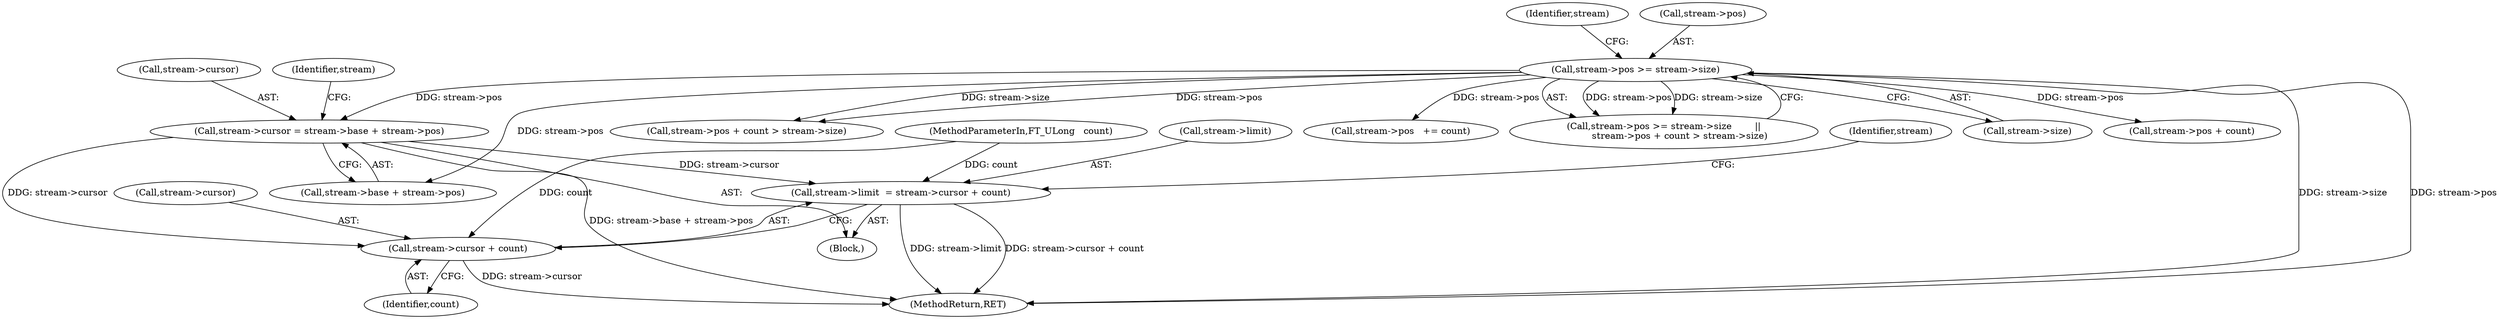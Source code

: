 digraph "0_savannah_45a3c76b547511fa9d97aca34b150a0663257375@integer" {
"1000255" [label="(Call,stream->cursor = stream->base + stream->pos)"];
"1000222" [label="(Call,stream->pos >= stream->size)"];
"1000266" [label="(Call,stream->limit  = stream->cursor + count)"];
"1000270" [label="(Call,stream->cursor + count)"];
"1000109" [label="(MethodParameterIn,FT_ULong   count)"];
"1000283" [label="(MethodReturn,RET)"];
"1000268" [label="(Identifier,stream)"];
"1000219" [label="(Block,)"];
"1000277" [label="(Identifier,stream)"];
"1000229" [label="(Call,stream->pos + count > stream->size)"];
"1000232" [label="(Identifier,stream)"];
"1000223" [label="(Call,stream->pos)"];
"1000266" [label="(Call,stream->limit  = stream->cursor + count)"];
"1000275" [label="(Call,stream->pos   += count)"];
"1000270" [label="(Call,stream->cursor + count)"];
"1000255" [label="(Call,stream->cursor = stream->base + stream->pos)"];
"1000221" [label="(Call,stream->pos >= stream->size        ||\n           stream->pos + count > stream->size)"];
"1000267" [label="(Call,stream->limit)"];
"1000222" [label="(Call,stream->pos >= stream->size)"];
"1000256" [label="(Call,stream->cursor)"];
"1000271" [label="(Call,stream->cursor)"];
"1000259" [label="(Call,stream->base + stream->pos)"];
"1000226" [label="(Call,stream->size)"];
"1000230" [label="(Call,stream->pos + count)"];
"1000274" [label="(Identifier,count)"];
"1000255" -> "1000219"  [label="AST: "];
"1000255" -> "1000259"  [label="CFG: "];
"1000256" -> "1000255"  [label="AST: "];
"1000259" -> "1000255"  [label="AST: "];
"1000268" -> "1000255"  [label="CFG: "];
"1000255" -> "1000283"  [label="DDG: stream->base + stream->pos"];
"1000222" -> "1000255"  [label="DDG: stream->pos"];
"1000255" -> "1000266"  [label="DDG: stream->cursor"];
"1000255" -> "1000270"  [label="DDG: stream->cursor"];
"1000222" -> "1000221"  [label="AST: "];
"1000222" -> "1000226"  [label="CFG: "];
"1000223" -> "1000222"  [label="AST: "];
"1000226" -> "1000222"  [label="AST: "];
"1000232" -> "1000222"  [label="CFG: "];
"1000221" -> "1000222"  [label="CFG: "];
"1000222" -> "1000283"  [label="DDG: stream->size"];
"1000222" -> "1000283"  [label="DDG: stream->pos"];
"1000222" -> "1000221"  [label="DDG: stream->pos"];
"1000222" -> "1000221"  [label="DDG: stream->size"];
"1000222" -> "1000229"  [label="DDG: stream->pos"];
"1000222" -> "1000229"  [label="DDG: stream->size"];
"1000222" -> "1000230"  [label="DDG: stream->pos"];
"1000222" -> "1000259"  [label="DDG: stream->pos"];
"1000222" -> "1000275"  [label="DDG: stream->pos"];
"1000266" -> "1000219"  [label="AST: "];
"1000266" -> "1000270"  [label="CFG: "];
"1000267" -> "1000266"  [label="AST: "];
"1000270" -> "1000266"  [label="AST: "];
"1000277" -> "1000266"  [label="CFG: "];
"1000266" -> "1000283"  [label="DDG: stream->limit"];
"1000266" -> "1000283"  [label="DDG: stream->cursor + count"];
"1000109" -> "1000266"  [label="DDG: count"];
"1000270" -> "1000274"  [label="CFG: "];
"1000271" -> "1000270"  [label="AST: "];
"1000274" -> "1000270"  [label="AST: "];
"1000270" -> "1000283"  [label="DDG: stream->cursor"];
"1000109" -> "1000270"  [label="DDG: count"];
}
